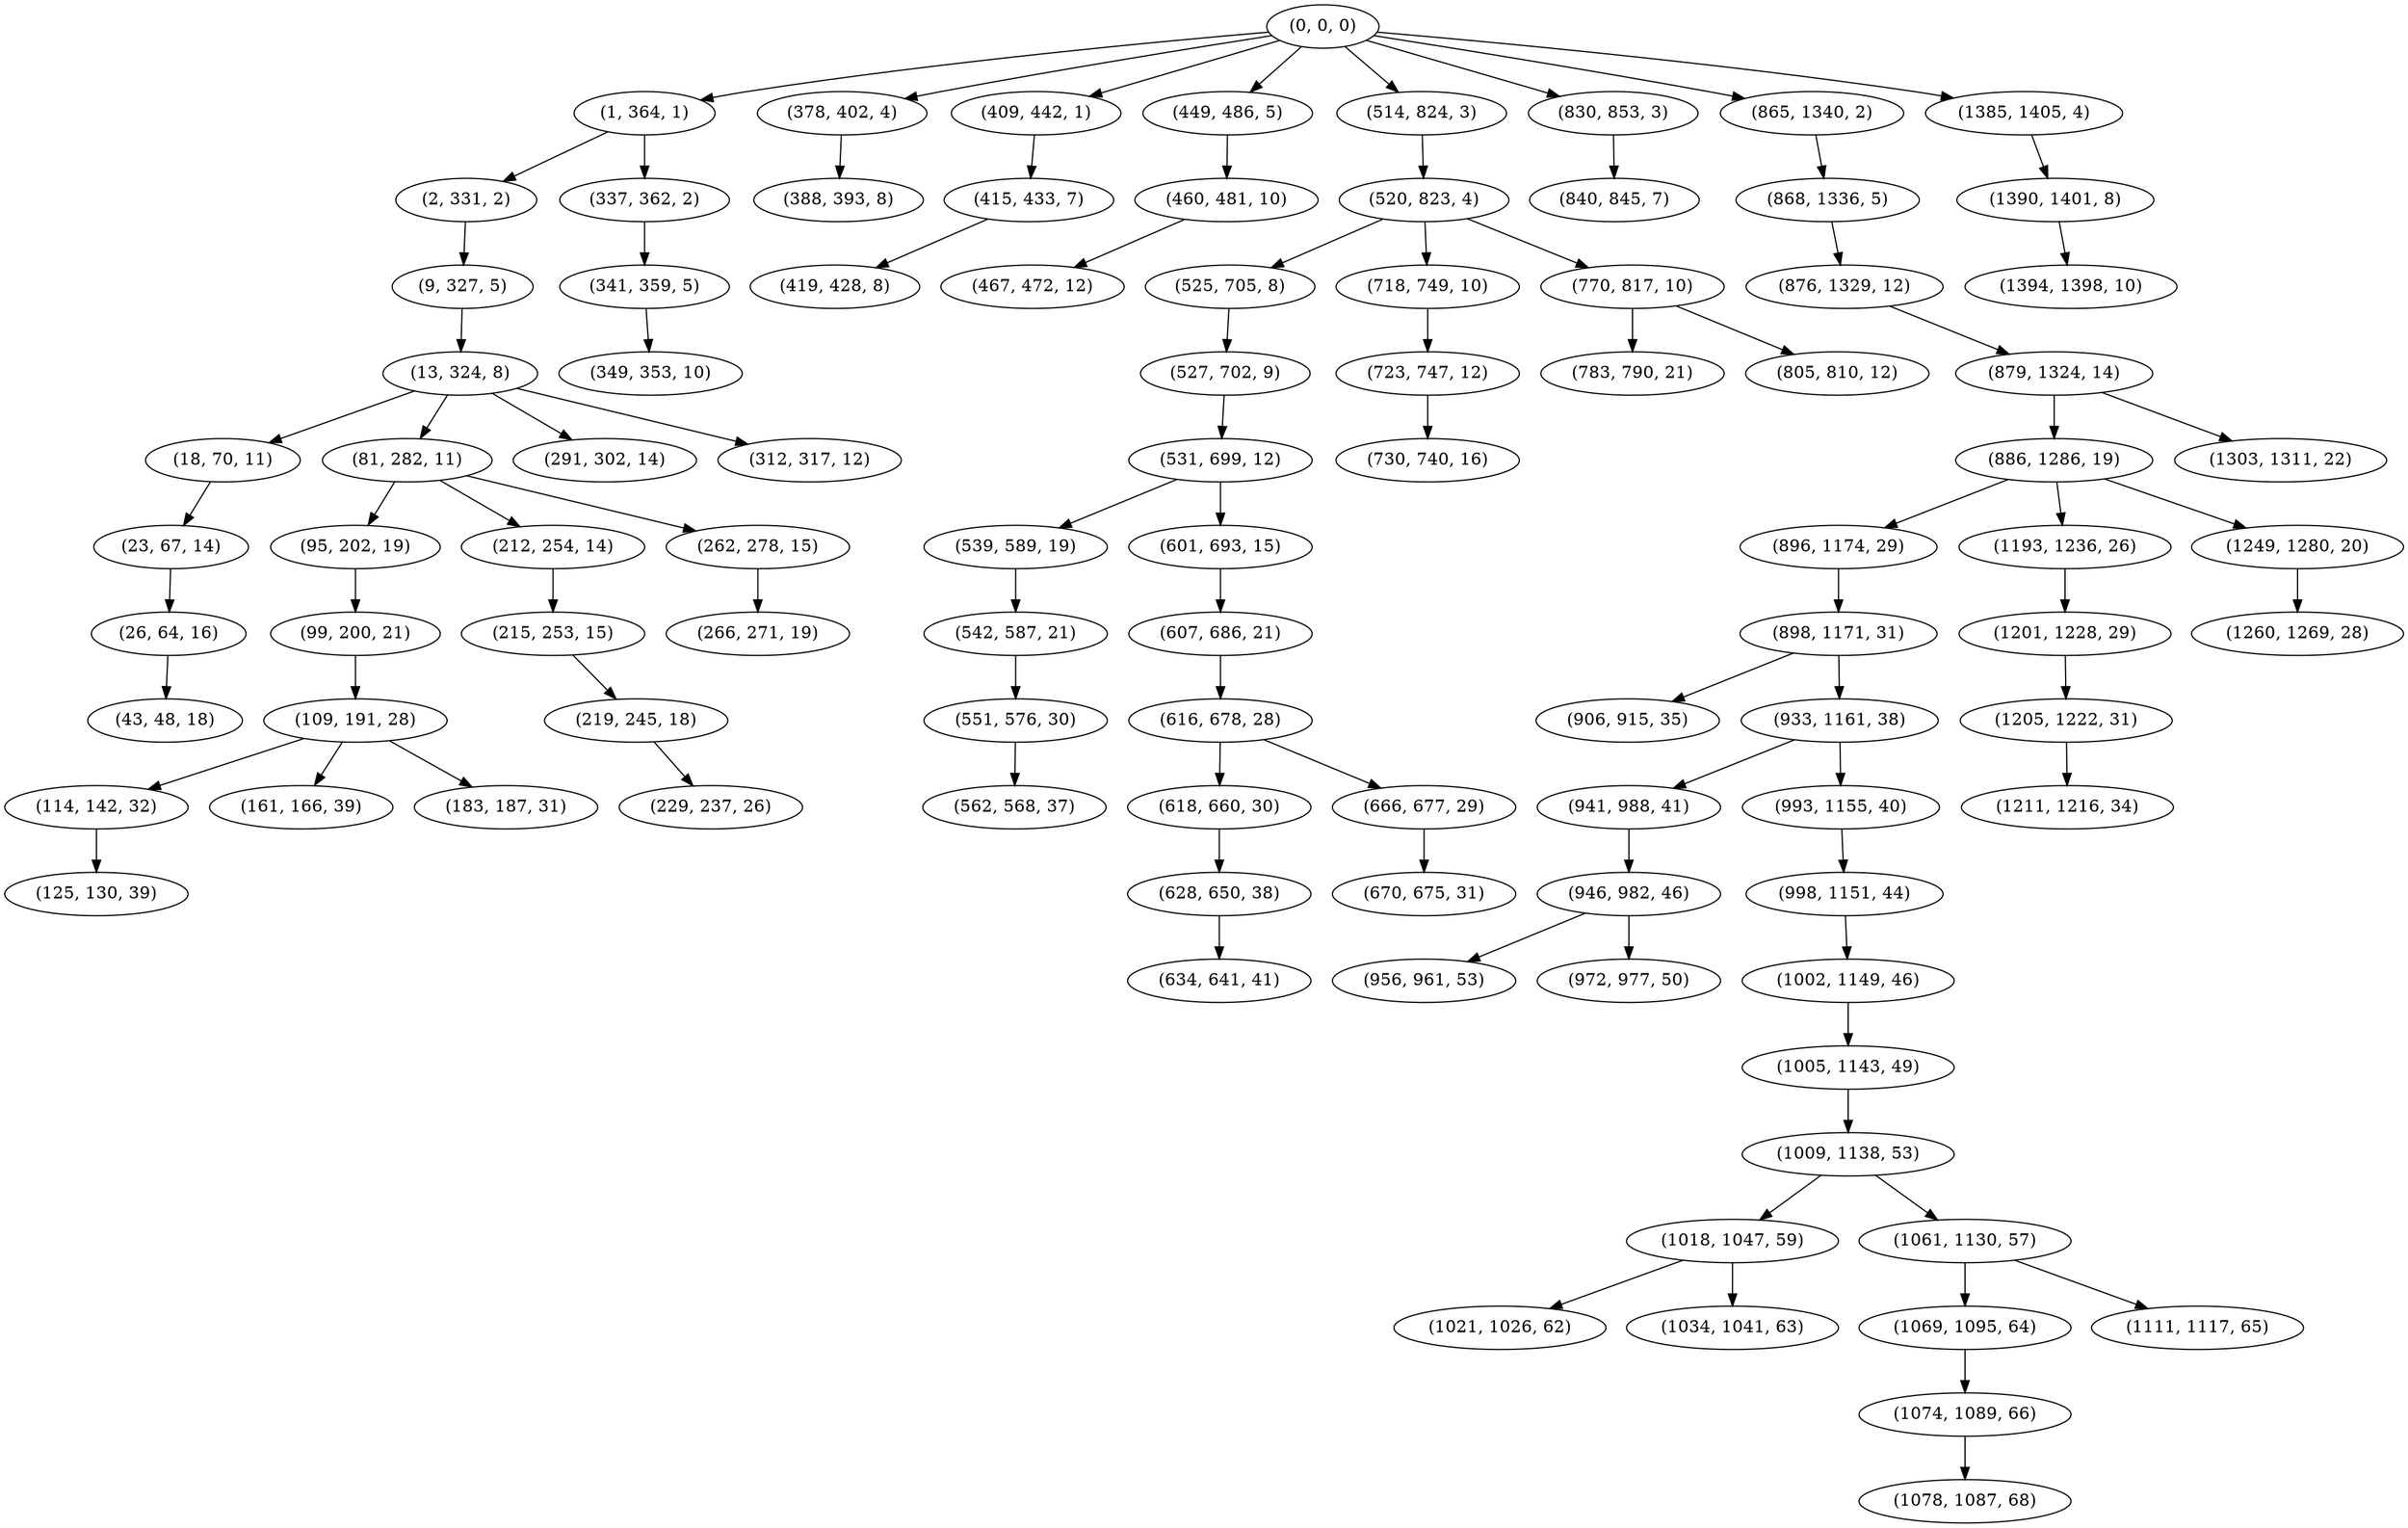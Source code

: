 digraph tree {
    "(0, 0, 0)";
    "(1, 364, 1)";
    "(2, 331, 2)";
    "(9, 327, 5)";
    "(13, 324, 8)";
    "(18, 70, 11)";
    "(23, 67, 14)";
    "(26, 64, 16)";
    "(43, 48, 18)";
    "(81, 282, 11)";
    "(95, 202, 19)";
    "(99, 200, 21)";
    "(109, 191, 28)";
    "(114, 142, 32)";
    "(125, 130, 39)";
    "(161, 166, 39)";
    "(183, 187, 31)";
    "(212, 254, 14)";
    "(215, 253, 15)";
    "(219, 245, 18)";
    "(229, 237, 26)";
    "(262, 278, 15)";
    "(266, 271, 19)";
    "(291, 302, 14)";
    "(312, 317, 12)";
    "(337, 362, 2)";
    "(341, 359, 5)";
    "(349, 353, 10)";
    "(378, 402, 4)";
    "(388, 393, 8)";
    "(409, 442, 1)";
    "(415, 433, 7)";
    "(419, 428, 8)";
    "(449, 486, 5)";
    "(460, 481, 10)";
    "(467, 472, 12)";
    "(514, 824, 3)";
    "(520, 823, 4)";
    "(525, 705, 8)";
    "(527, 702, 9)";
    "(531, 699, 12)";
    "(539, 589, 19)";
    "(542, 587, 21)";
    "(551, 576, 30)";
    "(562, 568, 37)";
    "(601, 693, 15)";
    "(607, 686, 21)";
    "(616, 678, 28)";
    "(618, 660, 30)";
    "(628, 650, 38)";
    "(634, 641, 41)";
    "(666, 677, 29)";
    "(670, 675, 31)";
    "(718, 749, 10)";
    "(723, 747, 12)";
    "(730, 740, 16)";
    "(770, 817, 10)";
    "(783, 790, 21)";
    "(805, 810, 12)";
    "(830, 853, 3)";
    "(840, 845, 7)";
    "(865, 1340, 2)";
    "(868, 1336, 5)";
    "(876, 1329, 12)";
    "(879, 1324, 14)";
    "(886, 1286, 19)";
    "(896, 1174, 29)";
    "(898, 1171, 31)";
    "(906, 915, 35)";
    "(933, 1161, 38)";
    "(941, 988, 41)";
    "(946, 982, 46)";
    "(956, 961, 53)";
    "(972, 977, 50)";
    "(993, 1155, 40)";
    "(998, 1151, 44)";
    "(1002, 1149, 46)";
    "(1005, 1143, 49)";
    "(1009, 1138, 53)";
    "(1018, 1047, 59)";
    "(1021, 1026, 62)";
    "(1034, 1041, 63)";
    "(1061, 1130, 57)";
    "(1069, 1095, 64)";
    "(1074, 1089, 66)";
    "(1078, 1087, 68)";
    "(1111, 1117, 65)";
    "(1193, 1236, 26)";
    "(1201, 1228, 29)";
    "(1205, 1222, 31)";
    "(1211, 1216, 34)";
    "(1249, 1280, 20)";
    "(1260, 1269, 28)";
    "(1303, 1311, 22)";
    "(1385, 1405, 4)";
    "(1390, 1401, 8)";
    "(1394, 1398, 10)";
    "(0, 0, 0)" -> "(1, 364, 1)";
    "(0, 0, 0)" -> "(378, 402, 4)";
    "(0, 0, 0)" -> "(409, 442, 1)";
    "(0, 0, 0)" -> "(449, 486, 5)";
    "(0, 0, 0)" -> "(514, 824, 3)";
    "(0, 0, 0)" -> "(830, 853, 3)";
    "(0, 0, 0)" -> "(865, 1340, 2)";
    "(0, 0, 0)" -> "(1385, 1405, 4)";
    "(1, 364, 1)" -> "(2, 331, 2)";
    "(1, 364, 1)" -> "(337, 362, 2)";
    "(2, 331, 2)" -> "(9, 327, 5)";
    "(9, 327, 5)" -> "(13, 324, 8)";
    "(13, 324, 8)" -> "(18, 70, 11)";
    "(13, 324, 8)" -> "(81, 282, 11)";
    "(13, 324, 8)" -> "(291, 302, 14)";
    "(13, 324, 8)" -> "(312, 317, 12)";
    "(18, 70, 11)" -> "(23, 67, 14)";
    "(23, 67, 14)" -> "(26, 64, 16)";
    "(26, 64, 16)" -> "(43, 48, 18)";
    "(81, 282, 11)" -> "(95, 202, 19)";
    "(81, 282, 11)" -> "(212, 254, 14)";
    "(81, 282, 11)" -> "(262, 278, 15)";
    "(95, 202, 19)" -> "(99, 200, 21)";
    "(99, 200, 21)" -> "(109, 191, 28)";
    "(109, 191, 28)" -> "(114, 142, 32)";
    "(109, 191, 28)" -> "(161, 166, 39)";
    "(109, 191, 28)" -> "(183, 187, 31)";
    "(114, 142, 32)" -> "(125, 130, 39)";
    "(212, 254, 14)" -> "(215, 253, 15)";
    "(215, 253, 15)" -> "(219, 245, 18)";
    "(219, 245, 18)" -> "(229, 237, 26)";
    "(262, 278, 15)" -> "(266, 271, 19)";
    "(337, 362, 2)" -> "(341, 359, 5)";
    "(341, 359, 5)" -> "(349, 353, 10)";
    "(378, 402, 4)" -> "(388, 393, 8)";
    "(409, 442, 1)" -> "(415, 433, 7)";
    "(415, 433, 7)" -> "(419, 428, 8)";
    "(449, 486, 5)" -> "(460, 481, 10)";
    "(460, 481, 10)" -> "(467, 472, 12)";
    "(514, 824, 3)" -> "(520, 823, 4)";
    "(520, 823, 4)" -> "(525, 705, 8)";
    "(520, 823, 4)" -> "(718, 749, 10)";
    "(520, 823, 4)" -> "(770, 817, 10)";
    "(525, 705, 8)" -> "(527, 702, 9)";
    "(527, 702, 9)" -> "(531, 699, 12)";
    "(531, 699, 12)" -> "(539, 589, 19)";
    "(531, 699, 12)" -> "(601, 693, 15)";
    "(539, 589, 19)" -> "(542, 587, 21)";
    "(542, 587, 21)" -> "(551, 576, 30)";
    "(551, 576, 30)" -> "(562, 568, 37)";
    "(601, 693, 15)" -> "(607, 686, 21)";
    "(607, 686, 21)" -> "(616, 678, 28)";
    "(616, 678, 28)" -> "(618, 660, 30)";
    "(616, 678, 28)" -> "(666, 677, 29)";
    "(618, 660, 30)" -> "(628, 650, 38)";
    "(628, 650, 38)" -> "(634, 641, 41)";
    "(666, 677, 29)" -> "(670, 675, 31)";
    "(718, 749, 10)" -> "(723, 747, 12)";
    "(723, 747, 12)" -> "(730, 740, 16)";
    "(770, 817, 10)" -> "(783, 790, 21)";
    "(770, 817, 10)" -> "(805, 810, 12)";
    "(830, 853, 3)" -> "(840, 845, 7)";
    "(865, 1340, 2)" -> "(868, 1336, 5)";
    "(868, 1336, 5)" -> "(876, 1329, 12)";
    "(876, 1329, 12)" -> "(879, 1324, 14)";
    "(879, 1324, 14)" -> "(886, 1286, 19)";
    "(879, 1324, 14)" -> "(1303, 1311, 22)";
    "(886, 1286, 19)" -> "(896, 1174, 29)";
    "(886, 1286, 19)" -> "(1193, 1236, 26)";
    "(886, 1286, 19)" -> "(1249, 1280, 20)";
    "(896, 1174, 29)" -> "(898, 1171, 31)";
    "(898, 1171, 31)" -> "(906, 915, 35)";
    "(898, 1171, 31)" -> "(933, 1161, 38)";
    "(933, 1161, 38)" -> "(941, 988, 41)";
    "(933, 1161, 38)" -> "(993, 1155, 40)";
    "(941, 988, 41)" -> "(946, 982, 46)";
    "(946, 982, 46)" -> "(956, 961, 53)";
    "(946, 982, 46)" -> "(972, 977, 50)";
    "(993, 1155, 40)" -> "(998, 1151, 44)";
    "(998, 1151, 44)" -> "(1002, 1149, 46)";
    "(1002, 1149, 46)" -> "(1005, 1143, 49)";
    "(1005, 1143, 49)" -> "(1009, 1138, 53)";
    "(1009, 1138, 53)" -> "(1018, 1047, 59)";
    "(1009, 1138, 53)" -> "(1061, 1130, 57)";
    "(1018, 1047, 59)" -> "(1021, 1026, 62)";
    "(1018, 1047, 59)" -> "(1034, 1041, 63)";
    "(1061, 1130, 57)" -> "(1069, 1095, 64)";
    "(1061, 1130, 57)" -> "(1111, 1117, 65)";
    "(1069, 1095, 64)" -> "(1074, 1089, 66)";
    "(1074, 1089, 66)" -> "(1078, 1087, 68)";
    "(1193, 1236, 26)" -> "(1201, 1228, 29)";
    "(1201, 1228, 29)" -> "(1205, 1222, 31)";
    "(1205, 1222, 31)" -> "(1211, 1216, 34)";
    "(1249, 1280, 20)" -> "(1260, 1269, 28)";
    "(1385, 1405, 4)" -> "(1390, 1401, 8)";
    "(1390, 1401, 8)" -> "(1394, 1398, 10)";
}
